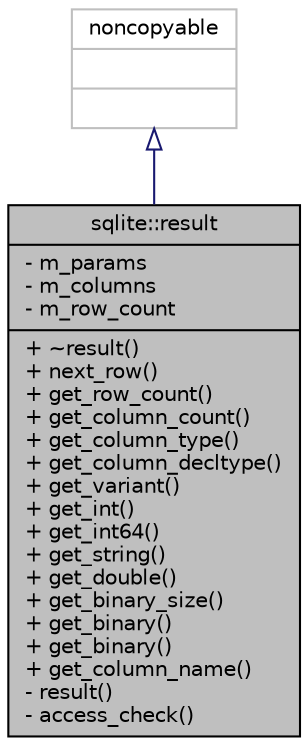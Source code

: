 digraph "sqlite::result"
{
  bgcolor="transparent";
  edge [fontname="Helvetica",fontsize="10",labelfontname="Helvetica",labelfontsize="10"];
  node [fontname="Helvetica",fontsize="10",shape=record];
  Node1 [label="{sqlite::result\n|- m_params\l- m_columns\l- m_row_count\l|+ ~result()\l+ next_row()\l+ get_row_count()\l+ get_column_count()\l+ get_column_type()\l+ get_column_decltype()\l+ get_variant()\l+ get_int()\l+ get_int64()\l+ get_string()\l+ get_double()\l+ get_binary_size()\l+ get_binary()\l+ get_binary()\l+ get_column_name()\l- result()\l- access_check()\l}",height=0.2,width=0.4,color="black", fillcolor="grey75", style="filled" fontcolor="black"];
  Node2 -> Node1 [dir="back",color="midnightblue",fontsize="10",style="solid",arrowtail="onormal",fontname="Helvetica"];
  Node2 [label="{noncopyable\n||}",height=0.2,width=0.4,color="grey75"];
}
